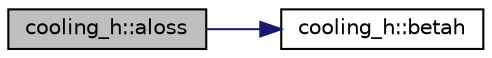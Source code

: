 digraph "cooling_h::aloss"
{
  edge [fontname="Helvetica",fontsize="10",labelfontname="Helvetica",labelfontsize="10"];
  node [fontname="Helvetica",fontsize="10",shape=record];
  rankdir="LR";
  Node1 [label="cooling_h::aloss",height=0.2,width=0.4,color="black", fillcolor="grey75", style="filled", fontcolor="black"];
  Node1 -> Node2 [color="midnightblue",fontsize="10",style="solid"];
  Node2 [label="cooling_h::betah",height=0.2,width=0.4,color="black", fillcolor="white", style="filled",URL="$namespacecooling__h.html#a2a2de25572bd515eae9441391e0ed0f8",tooltip="betaH(T) "];
}
